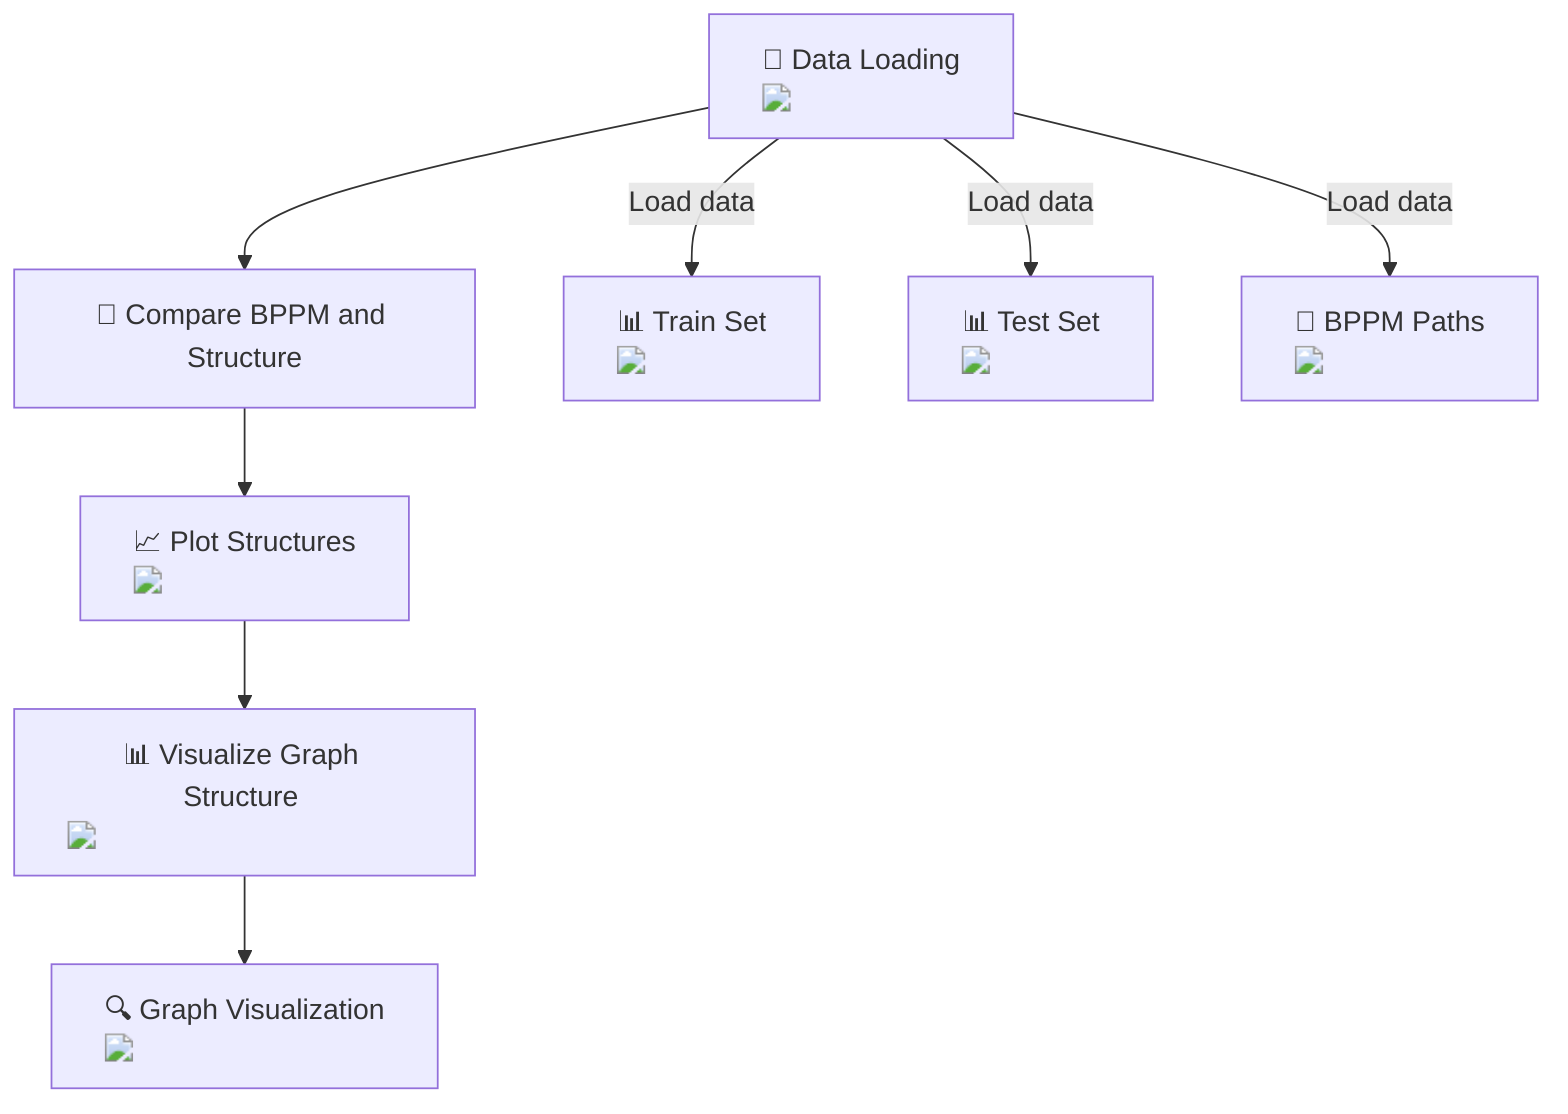 flowchart TD
    A["📂 Data Loading <img src='icons/file.svg' />"] --> B["🔄 Compare BPPM and Structure"]
    B --> C["📈 Plot Structures <img src='dummy_plots/scatter_plot_template.svg' />"]
    C --> D["📊 Visualize Graph Structure <img src='dummy_plots/scatter_plot_template.svg' />"]

    A -->|Load data| E["📊 Train Set <img src='icons/table.svg' />"]
    A -->|Load data| F["📊 Test Set <img src='icons/table.svg' />"]
    A -->|Load data| G["🔢 BPPM Paths <img src='icons/database.svg' />"]

    D --> H["🔍 Graph Visualization <img src='icons/brain.svg' />"]